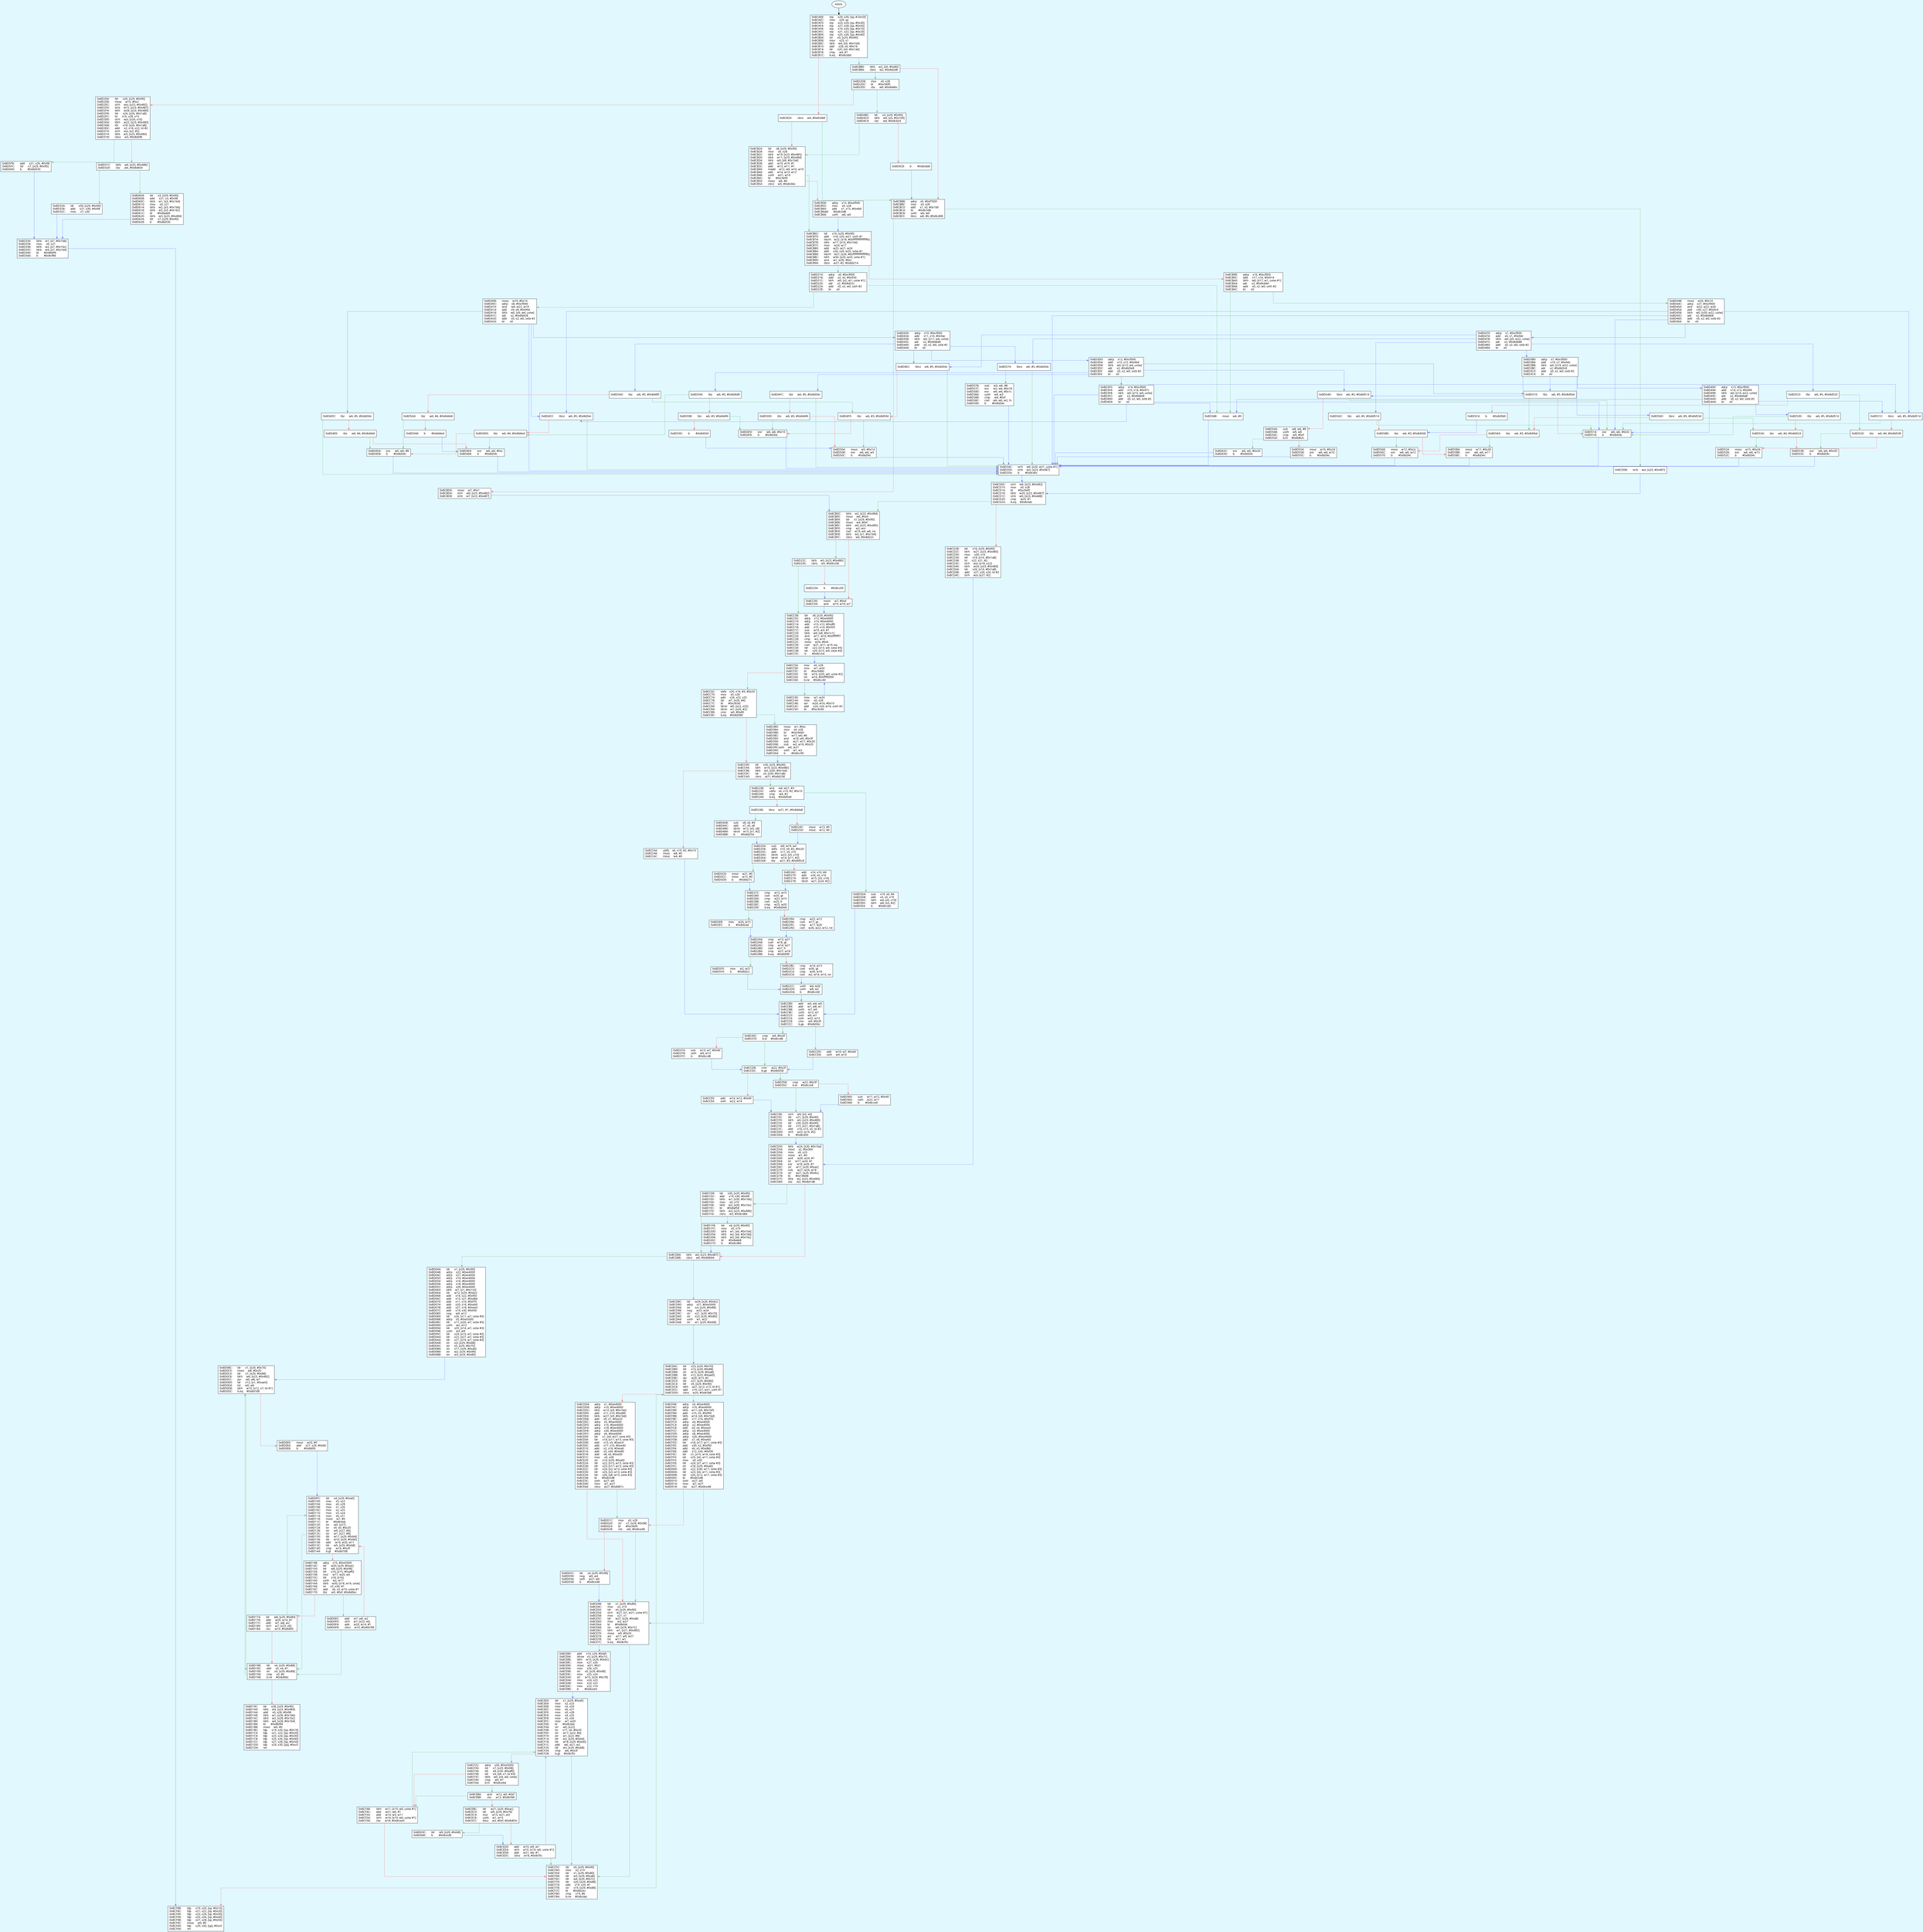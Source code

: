 digraph G {
graph [splines=ortho, nodesep=2 bgcolor="#E1F8FF"]
fontname="D2Coding";
entry[fillcolor=white, style=filled]
block_8d408 [
fontname="D2Coding";
shape=box;
fillcolor=white;
style=filled;label="0x8D408:	movz     w19, #0x14\l0x8D40C:	adrp     x8, #0xcf000\l0x8D410:	and      w4, w22, w19\l0x8D414:	add      x9, x8, #0x994\l0x8D418:	ldrb     w0, [x9, w4, uxtw]\l0x8D41C:	adr      x2, #0x8d428\l0x8D420:	add      x0, x2, w0, sxtb #2\l0x8D424:	br       x0\l"
];

block_8d408 -> block_8d430[color="#7D7FFF"]
block_8d408 -> block_8d4cc[color="#7D7FFF"]
block_8d408 -> block_8d34c[color="#7D7FFF"]
block_8d408 -> block_8d4dc[color="#7D7FFF"]
block_8d430 [
fontname="D2Coding";
shape=box;
fillcolor=white;
style=filled;label="0x8D430:	adrp     x10, #0xcf000\l0x8D434:	add      x11, x10, #0x9ac\l0x8D438:	ldrb     w0, [x11, w4, uxtw]\l0x8D43C:	adr      x2, #0x8d448\l0x8D440:	add      x0, x2, w0, sxtb #2\l0x8D444:	br       x0\l"
];

block_8d430 -> block_8d3d0[color="#7D7FFF"]
block_8d430 -> block_8d4ec[color="#7D7FFF"]
block_8d430 -> block_8d574[color="#7D7FFF"]
block_8d430 -> block_8d5a0[color="#7D7FFF"]
block_8d4cc [
fontname="D2Coding";
shape=box;
fillcolor=white;
style=filled;label="0x8D4CC:	tbnz     w6, #5, #0x8d34c\l"
];

block_8d4cc -> block_8d4d0[color="#FC7E7F"]
block_8d4cc -> block_8d34c[color="#7FBF7F"]
block_8d34c [
fontname="D2Coding";
shape=box;
fillcolor=white;
style=filled;label="0x8D34C:	strh     w6, [x20, w21, uxtw #1]\l0x8D350:	strb     wzr, [x23, #0x487]\l0x8D354:	b        #0x8cd0c\l"
];

block_8d34c -> block_8cd0c[color="#7D7FFF"]
block_8d4dc [
fontname="D2Coding";
shape=box;
fillcolor=white;
style=filled;label="0x8D4DC:	tbz      w6, #5, #0x8d34c\l"
];

block_8d4dc -> block_8d4e0[color="#FC7E7F"]
block_8d4dc -> block_8d34c[color="#7FBF7F"]
block_8d214 [
fontname="D2Coding";
shape=box;
fillcolor=white;
style=filled;label="0x8D214:	adrp     x0, #0xcf000\l0x8D218:	add      x2, x0, #0x930\l0x8D21C:	ldrh     w0, [x2, w1, uxtw #1]\l0x8D220:	adr      x2, #0x8d22c\l0x8D224:	add      x0, x2, w0, sxth #2\l0x8D228:	br       x0\l"
];

block_8d214 -> block_8d408[color="#7FBF7F"]
block_8d214 -> block_8d348[color="#7FBF7F"]
block_8d3d0 [
fontname="D2Coding";
shape=box;
fillcolor=white;
style=filled;label="0x8D3D0:	adrp     x12, #0xcf000\l0x8D3D4:	add      x13, x12, #0x964\l0x8D3D8:	ldrb     w0, [x13, w4, uxtw]\l0x8D3DC:	adr      x2, #0x8d3e8\l0x8D3E0:	add      x0, x2, w0, sxtb #2\l0x8D3E4:	br       x0\l"
];

block_8d3d0 -> block_8d540[color="#7D7FFF"]
block_8d3d0 -> block_8d3f0[color="#7D7FFF"]
block_8d3d0 -> block_8d510[color="#7D7FFF"]
block_8d3d0 -> block_8d594[color="#7D7FFF"]
block_8d3d0 -> block_8d4fc[color="#7D7FFF"]
block_8d4ec [
fontname="D2Coding";
shape=box;
fillcolor=white;
style=filled;label="0x8D4EC:	tbnz     w6, #5, #0x8d34c\l"
];

block_8d4ec -> block_8d4f0[color="#FC7E7F"]
block_8d4ec -> block_8d34c[color="#7FBF7F"]
block_8d574 [
fontname="D2Coding";
shape=box;
fillcolor=white;
style=filled;label="0x8D574:	tbnz     w6, #5, #0x8d34c\l"
];

block_8d574 -> block_8d578[color="#FC7E7F"]
block_8d574 -> block_8d34c[color="#7FBF7F"]
block_8d5a0 [
fontname="D2Coding";
shape=box;
fillcolor=white;
style=filled;label="0x8D5A0:	tbz      w6, #5, #0x8d4f0\l"
];

block_8d5a0 -> block_8d4f0[color="#7FBF7F"]
block_8d5a0 -> block_8d5a4[color="#FC7E7F"]
block_8d4d0 [
fontname="D2Coding";
shape=box;
fillcolor=white;
style=filled;label="0x8D4D0:	tbz      w6, #4, #0x8d4e4\l"
];

block_8d4d0 -> block_8d4d4[color="#FC7E7F"]
block_8d4d0 -> block_8d4e4[color="#7FBF7F"]
block_8d448 [
fontname="D2Coding";
shape=box;
fillcolor=white;
style=filled;label="0x8D448:	movz     w26, #0x14\l0x8D44C:	adrp     x27, #0xcf000\l0x8D450:	and      w22, w22, w26\l0x8D454:	add      x30, x27, #0x9c4\l0x8D458:	ldrb     w0, [x30, w22, uxtw]\l0x8D45C:	adr      x2, #0x8d468\l0x8D460:	add      x0, x2, w0, sxtb #2\l0x8D464:	br       x0\l"
];

block_8d448 -> block_8d4cc[color="#7D7FFF"]
block_8d448 -> block_8d34c[color="#7D7FFF"]
block_8d448 -> block_8d470[color="#7D7FFF"]
block_8d448 -> block_8d514[color="#7D7FFF"]
block_8d448 -> block_8d51c[color="#7D7FFF"]
block_8d3f0 [
fontname="D2Coding";
shape=box;
fillcolor=white;
style=filled;label="0x8D3F0:	adrp     x14, #0xcf000\l0x8D3F4:	add      x15, x14, #0x97c\l0x8D3F8:	ldrb     w0, [x15, w4, uxtw]\l0x8D3FC:	adr      x2, #0x8d408\l0x8D400:	add      x0, x2, w0, sxtb #2\l0x8D404:	br       x0\l"
];

block_8d3f0 -> block_8d348[color="#7D7FFF"]
block_8d3f0 -> block_8d4cc[color="#7D7FFF"]
block_8d3f0 -> block_8d34c[color="#7D7FFF"]
block_8d3f0 -> block_8d514[color="#7D7FFF"]
block_8d3f0 -> block_8d51c[color="#7D7FFF"]
block_8cd0c [
fontname="D2Coding";
shape=box;
fillcolor=white;
style=filled;label="0x8CD0C:	strh     w6, [x23, #0x482]\l0x8CD10:	mov      x0, x28\l0x8CD14:	bl       #0xc9ef0\l0x8CD18:	ldrb     w20, [x23, #0x487]\l0x8CD1C:	strb     w0, [x23, #0x488]\l0x8CD20:	cmp      w20, #1\l0x8CD24:	b.eq     #0x8cbdc\l"
];

block_8cd0c -> block_8cd28[color="#FC7E7F"]
block_8cd0c -> block_8cbdc[color="#7FBF7F"]
block_8d504 [
fontname="D2Coding";
shape=box;
fillcolor=white;
style=filled;label="0x8D504:	movz     w5, #0x14\l0x8D508:	eor      w6, w6, w5\l0x8D50C:	b        #0x8d34c\l"
];

block_8d504 -> block_8d34c[color="#7D7FFF"]
block_8d514 [
fontname="D2Coding";
shape=box;
fillcolor=white;
style=filled;label="0x8D514:	eor      w6, w6, #0x3c\l0x8D518:	b        #0x8d34c\l"
];

block_8d514 -> block_8d34c[color="#7D7FFF"]
block_8d524 [
fontname="D2Coding";
shape=box;
fillcolor=white;
style=filled;label="0x8D524:	movz     w15, #0x34\l0x8D528:	eor      w6, w6, w15\l0x8D52C:	b        #0x8d34c\l"
];

block_8d524 -> block_8d34c[color="#7D7FFF"]
block_8d62c [
fontname="D2Coding";
shape=box;
fillcolor=white;
style=filled;label="0x8D62C:	eor      w6, w6, #0x20\l0x8D630:	b        #0x8d34c\l"
];

block_8d62c -> block_8d34c[color="#7D7FFF"]
block_8d5b4 [
fontname="D2Coding";
shape=box;
fillcolor=white;
style=filled;label="0x8D5B4:	movz     w11, #0x28\l0x8D5B8:	eor      w6, w6, w11\l0x8D5BC:	b        #0x8d34c\l"
];

block_8d5b4 -> block_8d34c[color="#7D7FFF"]
block_8d538 [
fontname="D2Coding";
shape=box;
fillcolor=white;
style=filled;label="0x8D538:	eor      w6, w6, #0x30\l0x8D53C:	b        #0x8d34c\l"
];

block_8d538 -> block_8d34c[color="#7D7FFF"]
block_8d348 [
fontname="D2Coding";
shape=box;
fillcolor=white;
style=filled;label="0x8D348:	movz     w6, #0\l"
];

block_8d348 -> block_8d34c[color="#7D7FFF"]
block_8d4d4 [
fontname="D2Coding";
shape=box;
fillcolor=white;
style=filled;label="0x8D4D4:	eor      w6, w6, #8\l0x8D4D8:	b        #0x8d34c\l"
];

block_8d4d4 -> block_8d34c[color="#7D7FFF"]
block_8d554 [
fontname="D2Coding";
shape=box;
fillcolor=white;
style=filled;label="0x8D554:	movz     w10, #0x24\l0x8D558:	eor      w6, w6, w10\l0x8D55C:	b        #0x8d34c\l"
];

block_8d554 -> block_8d34c[color="#7D7FFF"]
block_8d4e4 [
fontname="D2Coding";
shape=box;
fillcolor=white;
style=filled;label="0x8D4E4:	eor      w6, w6, #0xc\l0x8D4E8:	b        #0x8d34c\l"
];

block_8d4e4 -> block_8d34c[color="#7D7FFF"]
block_8d568 [
fontname="D2Coding";
shape=box;
fillcolor=white;
style=filled;label="0x8D568:	movz     w12, #0x2c\l0x8D56C:	eor      w6, w6, w12\l0x8D570:	b        #0x8d34c\l"
];

block_8d568 -> block_8d34c[color="#7D7FFF"]
block_8d4f4 [
fontname="D2Coding";
shape=box;
fillcolor=white;
style=filled;label="0x8D4F4:	eor      w6, w6, #0x10\l0x8D4F8:	b        #0x8d34c\l"
];

block_8d4f4 -> block_8d34c[color="#7D7FFF"]
block_8d578 [
fontname="D2Coding";
shape=box;
fillcolor=white;
style=filled;label="0x8D578:	sub      w3, w6, #8\l0x8D57C:	eor      w2, w6, #0x18\l0x8D580:	eor      w6, w6, #0x1c\l0x8D584:	uxth     w4, w3\l0x8D588:	cmp      w4, #0xf\l0x8D58C:	csel     w6, w6, w2, hi\l0x8D590:	b        #0x8d34c\l"
];

block_8d578 -> block_8d34c[color="#7D7FFF"]
block_8d4fc [
fontname="D2Coding";
shape=box;
fillcolor=white;
style=filled;label="0x8D4FC:	tbz      w6, #5, #0x8d34c\l"
];

block_8d4fc -> block_8d500[color="#FC7E7F"]
block_8d4fc -> block_8d34c[color="#7FBF7F"]
block_8d4e0 [
fontname="D2Coding";
shape=box;
fillcolor=white;
style=filled;label="0x8D4E0:	tbz      w6, #4, #0x8d4d4\l"
];

block_8d4e0 -> block_8d4e4[color="#FC7E7F"]
block_8d4e0 -> block_8d4d4[color="#7FBF7F"]
block_8cb6c [
fontname="D2Coding";
shape=box;
fillcolor=white;
style=filled;label="0x8CB6C:	ldr      x16, [x29, #0x90]\l0x8CB70:	add      x18, x20, w21, uxth #1\l0x8CB74:	ldurh    w22, [x18, #0xfffffffffffffffe]\l0x8CB78:	ldrb     w17, [x16, #0x1b4]\l0x8CB7C:	mvn      w24, w17\l0x8CB80:	add      w25, w21, w24\l0x8CB84:	add      x26, x20, w25, sxtw #1\l0x8CB88:	ldurh    w27, [x26, #0xfffffffffffffffe]\l0x8CB8C:	ldrh     w30, [x20, w25, sxtw #1]\l0x8CB90:	and      w1, w30, #0xc\l0x8CB94:	tbnz     w27, #2, #0x8d214\l"
];

block_8cb6c -> block_8cb98[color="#FC7E7F"]
block_8cb6c -> block_8d214[color="#7FBF7F"]
block_8d540 [
fontname="D2Coding";
shape=box;
fillcolor=white;
style=filled;label="0x8D540:	tbnz     w6, #5, #0x8d514\l"
];

block_8d540 -> block_8d514[color="#7FBF7F"]
block_8d540 -> block_8d544[color="#FC7E7F"]
block_8d510 [
fontname="D2Coding";
shape=box;
fillcolor=white;
style=filled;label="0x8D510:	tbz      w6, #5, #0x8d564\l"
];

block_8d510 -> block_8d564[color="#7FBF7F"]
block_8d510 -> block_8d514[color="#FC7E7F"]
block_8d594 [
fontname="D2Coding";
shape=box;
fillcolor=white;
style=filled;label="0x8D594:	tbz      w6, #5, #0x8d4d0\l"
];

block_8d594 -> block_8d4d0[color="#7FBF7F"]
block_8d594 -> block_8d598[color="#FC7E7F"]
block_8d4f0 [
fontname="D2Coding";
shape=box;
fillcolor=white;
style=filled;label="0x8D4F0:	tbz      w6, #3, #0x8d504\l"
];

block_8d4f0 -> block_8d4f4[color="#FC7E7F"]
block_8d4f0 -> block_8d504[color="#7FBF7F"]
block_8d470 [
fontname="D2Coding";
shape=box;
fillcolor=white;
style=filled;label="0x8D470:	adrp     x1, #0xcf000\l0x8D474:	add      x0, x1, #0x9dc\l0x8D478:	ldrb     w0, [x0, w22, uxtw]\l0x8D47C:	adr      x2, #0x8d488\l0x8D480:	add      x0, x2, w0, sxtb #2\l0x8D484:	br       x0\l"
];

block_8d470 -> block_8d5c0[color="#7D7FFF"]
block_8d470 -> block_8d5ac[color="#7D7FFF"]
block_8d470 -> block_8d4ec[color="#7D7FFF"]
block_8d470 -> block_8d3b0[color="#7D7FFF"]
block_8d470 -> block_8d574[color="#7D7FFF"]
block_8d5a4 [
fontname="D2Coding";
shape=box;
fillcolor=white;
style=filled;label="0x8D5A4:	tbz      w6, #4, #0x8d4d4\l"
];

block_8d5a4 -> block_8d5a8[color="#FC7E7F"]
block_8d5a4 -> block_8d4d4[color="#7FBF7F"]
block_8d51c [
fontname="D2Coding";
shape=box;
fillcolor=white;
style=filled;label="0x8D51C:	tbnz     w6, #5, #0x8d514\l"
];

block_8d51c -> block_8d520[color="#FC7E7F"]
block_8d51c -> block_8d514[color="#7FBF7F"]
block_8cb98 [
fontname="D2Coding";
shape=box;
fillcolor=white;
style=filled;label="0x8CB98:	adrp     x16, #0xcf000\l0x8CB9C:	add      x17, x16, #0x914\l0x8CBA0:	ldrh     w0, [x17, w1, uxtw #1]\l0x8CBA4:	adr      x2, #0x8cbb0\l0x8CBA8:	add      x0, x2, w0, sxth #2\l0x8CBAC:	br       x0\l"
];

block_8cb98 -> block_8d448[color="#7FBF7F"]
block_8cb98 -> block_8d348[color="#7FBF7F"]
block_8cd28 [
fontname="D2Coding";
shape=box;
fillcolor=white;
style=filled;label="0x8CD28:	ldr      x16, [x29, #0x90]\l0x8CD2C:	ldrh     w21, [x23, #0x480]\l0x8CD30:	mov      x30, x16\l0x8CD34:	ldr      x18, [x16, #0x1a8]\l0x8CD38:	lsl      x22, x21, #2\l0x8CD3C:	strh     wzr, [x18, x22]\l0x8CD40:	ldrh     w24, [x23, #0x480]\l0x8CD44:	ldr      x26, [x16, #0x1a8]\l0x8CD48:	add      x27, x26, x24, lsl #2\l0x8CD4C:	strh     wzr, [x27, #2]\l"
];

block_8cd28 -> block_8cd50[color="#7D7FFF"]
block_8cbdc [
fontname="D2Coding";
shape=box;
fillcolor=white;
style=filled;label="0x8CBDC:	ldrb     w2, [x23, #0x484]\l0x8CBE0:	movz     w6, #0x9\l0x8CBE4:	ldr      x1, [x29, #0x90]\l0x8CBE8:	movz     w4, #0xf\l0x8CBEC:	ldrb     w0, [x23, #0x485]\l0x8CBF0:	cmp      w2, wzr\l0x8CBF4:	csel     w19, w4, w6, ne\l0x8CBF8:	ldrb     w3, [x1, #0x1b4]\l0x8CBFC:	cbnz     w0, #0x8d22c\l"
];

block_8cbdc -> block_8cc00[color="#FC7E7F"]
block_8cbdc -> block_8d22c[color="#7FBF7F"]
block_8cd08 [
fontname="D2Coding";
shape=box;
fillcolor=white;
style=filled;label="0x8CD08:	strb     wzr, [x23, #0x487]\l"
];

block_8cd08 -> block_8cd0c[color="#7D7FFF"]
block_8d500 [
fontname="D2Coding";
shape=box;
fillcolor=white;
style=filled;label="0x8D500:	tbz      w6, #3, #0x8d4f4\l"
];

block_8d500 -> block_8d4f4[color="#7FBF7F"]
block_8d500 -> block_8d504[color="#FC7E7F"]
block_8d59c [
fontname="D2Coding";
shape=box;
fillcolor=white;
style=filled;label="0x8D59C:	b        #0x8d504\l"
];

block_8d59c -> block_8d504[color="#7D7FFF"]
block_8d5ac [
fontname="D2Coding";
shape=box;
fillcolor=white;
style=filled;label="0x8D5AC:	tbz      w6, #5, #0x8d514\l"
];

block_8d5ac -> block_8d5b0[color="#FC7E7F"]
block_8d5ac -> block_8d514[color="#7FBF7F"]
block_8d490 [
fontname="D2Coding";
shape=box;
fillcolor=white;
style=filled;label="0x8D490:	adrp     x13, #0xcf000\l0x8D494:	add      x14, x13, #0x9f4\l0x8D498:	ldrb     w0, [x14, w22, uxtw]\l0x8D49C:	adr      x2, #0x8d4a8\l0x8D4A0:	add      x0, x2, w0, sxtb #2\l0x8D4A4:	br       x0\l"
];

block_8d490 -> block_8d348[color="#7D7FFF"]
block_8d490 -> block_8d530[color="#7D7FFF"]
block_8d490 -> block_8d514[color="#7D7FFF"]
block_8d490 -> block_8d51c[color="#7D7FFF"]
block_8d530 [
fontname="D2Coding";
shape=box;
fillcolor=white;
style=filled;label="0x8D530:	tbz      w6, #5, #0x8d514\l"
];

block_8d530 -> block_8d514[color="#7FBF7F"]
block_8d530 -> block_8d534[color="#FC7E7F"]
block_8d520 [
fontname="D2Coding";
shape=box;
fillcolor=white;
style=filled;label="0x8D520:	tbz      w6, #4, #0x8d538\l"
];

block_8d520 -> block_8d538[color="#7FBF7F"]
block_8d520 -> block_8d524[color="#FC7E7F"]
block_8d534 [
fontname="D2Coding";
shape=box;
fillcolor=white;
style=filled;label="0x8D534:	tbz      w6, #4, #0x8d524\l"
];

block_8d534 -> block_8d538[color="#FC7E7F"]
block_8d534 -> block_8d524[color="#7FBF7F"]
block_8d544 [
fontname="D2Coding";
shape=box;
fillcolor=white;
style=filled;label="0x8D544:	sub      w8, w6, #8\l0x8D548:	uxth     w9, w8\l0x8D54C:	cmp      w9, #0xf\l0x8D550:	b.hi     #0x8d62c\l"
];

block_8d544 -> block_8d62c[color="#7FBF7F"]
block_8d544 -> block_8d554[color="#FC7E7F"]
block_8d5b0 [
fontname="D2Coding";
shape=box;
fillcolor=white;
style=filled;label="0x8D5B0:	tbz      w6, #3, #0x8d568\l"
];

block_8d5b0 -> block_8d568[color="#7FBF7F"]
block_8d5b0 -> block_8d5b4[color="#FC7E7F"]
block_8d564 [
fontname="D2Coding";
shape=box;
fillcolor=white;
style=filled;label="0x8D564:	tbz      w6, #3, #0x8d5b4\l"
];

block_8d564 -> block_8d568[color="#FC7E7F"]
block_8d564 -> block_8d5b4[color="#7FBF7F"]
block_8d5a8 [
fontname="D2Coding";
shape=box;
fillcolor=white;
style=filled;label="0x8D5A8:	b        #0x8d4e4\l"
];

block_8d5a8 -> block_8d4e4[color="#7D7FFF"]
block_8d598 [
fontname="D2Coding";
shape=box;
fillcolor=white;
style=filled;label="0x8D598:	tbz      w6, #3, #0x8d4f4\l"
];

block_8d598 -> block_8d59c[color="#FC7E7F"]
block_8d598 -> block_8d4f4[color="#7FBF7F"]
block_8cb58 [
fontname="D2Coding";
shape=box;
fillcolor=white;
style=filled;label="0x8CB58:	adrp     x15, #0xef000\l0x8CB5C:	mov      x0, x28\l0x8CB60:	add      x1, x15, #0x4b0\l0x8CB64bl       #0x8c5d8\l0x8CB68:	uxth     w6, w0\l"
];

block_8cb58 -> block_8cb6c[color="#7D7FFF"]
block_8cb24 [
fontname="D2Coding";
shape=box;
fillcolor=white;
style=filled;label="0x8CB24:	ldr      x8, [x29, #0x90]\l0x8CB28:	mov      x0, x28\l0x8CB2C:	ldrb     w19, [x23, #0x485]\l0x8CB30:	ldrb     w11, [x23, #0x484]\l0x8CB34:	ldrb     w9, [x8, #0x1b4]\l0x8CB38:	add      w10, w19, #1\l0x8CB3C:	add      w13, w11, #1\l0x8CB40:	madd     w12, w9, w10, w10\l0x8CB44:	add      w14, w13, w12\l0x8CB48:	uxth     w21, w14\l0x8CB4C:	bl       #0xc9ef0\l0x8CB50:	movz     w6, #0\l0x8CB54:	cbnz     w0, #0x8cb6c\l"
];

block_8cb24 -> block_8cb58[color="#FC7E7F"]
block_8cb24 -> block_8cb6c[color="#7FBF7F"]
block_8d3b0 [
fontname="D2Coding";
shape=box;
fillcolor=white;
style=filled;label="0x8D3B0:	adrp     x7, #0xcf000\l0x8D3B4:	add      x19, x7, #0x94c\l0x8D3B8:	ldrb     w0, [x19, w22, uxtw]\l0x8D3BC:	adr      x2, #0x8d3c8\l0x8D3C0:	add      x0, x2, w0, sxtb #2\l0x8D3C4:	br       x0\l"
];

block_8d3b0 -> block_8d510[color="#7D7FFF"]
block_8d3b0 -> block_8d540[color="#7D7FFF"]
block_8d3b0 -> block_8d560[color="#7D7FFF"]
block_8d3b0 -> block_8d490[color="#7D7FFF"]
block_8d5c0 [
fontname="D2Coding";
shape=box;
fillcolor=white;
style=filled;label="0x8D5C0:	tbz      w6, #5, #0x8d520\l"
];

block_8d5c0 -> block_8d520[color="#7FBF7F"]
block_8d5c0 -> block_8d5c4[color="#FC7E7F"]
block_8cd50 [
fontname="D2Coding";
shape=box;
fillcolor=white;
style=filled;label="0x8CD50:	ldrb     w24, [x30, #0x1ba]\l0x8CD54:	movz     x2, #0x300\l0x8CD58:	mov      x0, x23\l0x8CD5C:	movz     w1, #0\l0x8CD60:	and      w26, w24, #1\l0x8CD64:	lsl      w17, w24, #1\l0x8CD68:	eor      w18, w26, #1\l0x8CD6C:	str      w17, [x29, #0xac]\l0x8CD70:	sub      w27, w24, w18\l0x8CD74:	str      w27, [x29, #0x6c]\l0x8CD78:	bl       #0x18688\l0x8CD7C:	ldrb     w2, [x23, #0x484]\l0x8CD80:	cbz      w2, #0x8d1d8\l"
];

block_8cd50 -> block_8d1d8[color="#7FBF7F"]
block_8cd50 -> block_8cd84[color="#FC7E7F"]
block_8cc00 [
fontname="D2Coding";
shape=box;
fillcolor=white;
style=filled;label="0x8CC00:	movn     w7, #0xd\l0x8CC04:	and      w19, w19, w7\l"
];

block_8cc00 -> block_8cc08[color="#7D7FFF"]
block_8d22c [
fontname="D2Coding";
shape=box;
fillcolor=white;
style=filled;label="0x8D22C:	ldrb     w5, [x23, #0x486]\l0x8D230:	cbnz     w5, #0x8cc08\l"
];

block_8d22c -> block_8cc08[color="#7FBF7F"]
block_8d22c -> block_8d234[color="#FC7E7F"]
block_8cbd0 [
fontname="D2Coding";
shape=box;
fillcolor=white;
style=filled;label="0x8CBD0:	movz     w7, #0x1\l0x8CBD4:	strh     w0, [x23, #0x482]\l0x8CBD8:	strb     w7, [x23, #0x487]\l"
];

block_8cbd0 -> block_8cbdc[color="#7D7FFF"]
block_8cbb8 [
fontname="D2Coding";
shape=box;
fillcolor=white;
style=filled;label="0x8CBB8:	adrp     x5, #0xf7000\l0x8CBBC:	mov      x0, x28\l0x8CBC0:	add      x1, x5, #0x1b0\l0x8CBC4:	bl       #0x8c5d8\l0x8CBC8:	uxth     w6, w0\l0x8CBCC:	tbnz     w6, #6, #0x8cd08\l"
];

block_8cbb8 -> block_8cd08[color="#7FBF7F"]
block_8cbb8 -> block_8cbd0[color="#FC7E7F"]
block_8d560 [
fontname="D2Coding";
shape=box;
fillcolor=white;
style=filled;label="0x8D560:	tbnz     w6, #5, #0x8d534\l"
];

block_8d560 -> block_8d564[color="#FC7E7F"]
block_8d560 -> block_8d534[color="#7FBF7F"]
block_8d5c4 [
fontname="D2Coding";
shape=box;
fillcolor=white;
style=filled;label="0x8D5C4:	b        #0x8d5b0\l"
];

block_8d5c4 -> block_8d5b0[color="#7D7FFF"]
block_8cb20 [
fontname="D2Coding";
shape=box;
fillcolor=white;
style=filled;label="0x8CB20:	cbnz     w4, #0x8cbb8\l"
];

block_8cb20 -> block_8cbb8[color="#7FBF7F"]
block_8cb20 -> block_8cb24[color="#FC7E7F"]
block_8d4bc [
fontname="D2Coding";
shape=box;
fillcolor=white;
style=filled;label="0x8D4BC:	ldr      x3, [x29, #0x90]\l0x8D4C0:	ldrb     w4, [x3, #0x1b9]\l0x8D4C4:	cbz      w4, #0x8cb24\l"
];

block_8d4bc -> block_8d4c8[color="#FC7E7F"]
block_8d4bc -> block_8cb24[color="#7FBF7F"]
block_8d1d8 [
fontname="D2Coding";
shape=box;
fillcolor=white;
style=filled;label="0x8D1D8:	ldr      x30, [x29, #0x90]\l0x8D1DC:	add      x19, x30, #0x98\l0x8D1E0:	ldrb     w1, [x30, #0x1bb]\l0x8D1E4:	mov      x0, x19\l0x8D1E8:	ldrb     w2, [x30, #0x1bc]\l0x8D1EC:	bl       #0x8af58\l0x8D1F0:	ldrb     w3, [x23, #0x486]\l0x8D1F4:	cbnz     w3, #0x8cd84\l"
];

block_8d1d8 -> block_8d1f8[color="#FC7E7F"]
block_8d1d8 -> block_8cd84[color="#7FBF7F"]
block_8cd84 [
fontname="D2Coding";
shape=box;
fillcolor=white;
style=filled;label="0x8CD84:	ldrb     w0, [x23, #0x487]\l0x8CD88:	cbnz     w0, #0x8d044\l"
];

block_8cd84 -> block_8cd8c[color="#FC7E7F"]
block_8cd84 -> block_8d044[color="#7FBF7F"]
block_8cce8 [
fontname="D2Coding";
shape=box;
fillcolor=white;
style=filled;label="0x8CCE8:	strh     w9, [x5, x6]\l0x8CCEC:	ldr      x21, [x29, #0x90]\l0x8CCF0:	ldrh     w5, [x23, #0x480]\l0x8CCF4:	ldr      x30, [x29, #0x90]\l0x8CCF8:	ldr      x15, [x21, #0x1a8]\l0x8CCFC:	add      x16, x15, x5, lsl #2\l0x8CD00:	strh     w22, [x16, #2]\l0x8CD04:	b        #0x8cd50\l"
];

block_8cce8 -> block_8cd50[color="#7D7FFF"]
block_8cc08 [
fontname="D2Coding";
shape=box;
fillcolor=white;
style=filled;label="0x8CC08:	ldr      x8, [x29, #0x90]\l0x8CC0C:	adrp     x12, #0xe4000\l0x8CC10:	adrp     x14, #0xe4000\l0x8CC14:	add      x13, x12, #0xdf0\l0x8CC18:	add      x15, x14, #0xf20\l0x8CC1C:	sub      w10, w3, #1\l0x8CC20:	ldrb     w9, [x8, #0x1c1]\l0x8CC24:	and      w11, w19, #0xfffffff7\l0x8CC28:	cmp      w2, w10\l0x8CC2C:	movz     w24, #0x6\l0x8CC30:	csel     w21, w11, w19, eq\l0x8CC34:	ldr      x22, [x13, w9, sxtw #3]\l0x8CC38:	ldr      x20, [x15, w9, sxtw #3]\l0x8CC3C:	b        #0x8cc54\l"
];

block_8cc08 -> block_8cc54[color="#7D7FFF"]
block_8d234 [
fontname="D2Coding";
shape=box;
fillcolor=white;
style=filled;label="0x8D234:	b        #0x8cc00\l"
];

block_8d234 -> block_8cc00[color="#7D7FFF"]
block_8cbb0 [
fontname="D2Coding";
shape=box;
fillcolor=white;
style=filled;label="0x8CBB0:	ldrb     w2, [x0, #0x80]\l0x8CBB4:	cbnz     w2, #0x8d2d8\l"
];

block_8cbb0 -> block_8d2d8[color="#7FBF7F"]
block_8cbb0 -> block_8cbb8[color="#FC7E7F"]
block_8d4c8 [
fontname="D2Coding";
shape=box;
fillcolor=white;
style=filled;label="0x8D4C8:	b        #0x8cbb8\l"
];

block_8d4c8 -> block_8cbb8[color="#7D7FFF"]
block_8cae8 [
fontname="D2Coding";
shape=box;
fillcolor=white;
style=filled;label="0x8CAE8:	stp      x29, x30, [sp, #-0xc0]!\l0x8CAEC:	mov      x29, sp\l0x8CAF0:	stp      x23, x24, [sp, #0x30]\l0x8CAF4:	stp      x27, x28, [sp, #0x50]\l0x8CAF8:	stp      x19, x20, [sp, #0x10]\l0x8CAFC:	stp      x21, x22, [sp, #0x20]\l0x8CB00:	stp      x25, x26, [sp, #0x40]\l0x8CB04:	str      x0, [x29, #0x90]\l0x8CB08:	mov      x23, x1\l0x8CB0C:	ldrb     w4, [x0, #0x1b9]\l0x8CB10:	add      x28, x0, #0x18\l0x8CB14:	ldr      x20, [x0, #0x1a0]\l0x8CB18:	cmp      w4, #1\l0x8CB1C:	b.eq     #0x8cbb0\l"
];

block_8cae8 -> block_8cbb0[color="#7FBF7F"]
block_8cae8 -> block_8cb20[color="#FC7E7F"]
block_8d2d8 [
fontname="D2Coding";
shape=box;
fillcolor=white;
style=filled;label="0x8D2D8:	mov      x0, x28\l0x8D2DC:	bl       #0xc9ef0\l0x8D2E0:	cbz      w0, #0x8d4bc\l"
];

block_8d2d8 -> block_8d2e4[color="#FC7E7F"]
block_8d2d8 -> block_8d4bc[color="#7FBF7F"]
block_8d1f8 [
fontname="D2Coding";
shape=box;
fillcolor=white;
style=filled;label="0x8D1F8:	ldr      x6, [x29, #0x90]\l0x8D1FC:	mov      x0, x19\l0x8D200:	ldrb     w1, [x6, #0x1b4]\l0x8D204:	ldrb     w2, [x6, #0x1bb]\l0x8D208:	ldrb     w3, [x6, #0x1bc]\l0x8D20C:	bl       #0x8ade8\l0x8D210:	b        #0x8cd84\l"
];

block_8d1f8 -> block_8cd84[color="#7D7FFF"]
block_8cd8c [
fontname="D2Coding";
shape=box;
fillcolor=white;
style=filled;label="0x8CD8C:	ldr      w24, [x29, #0x6c]\l0x8CD90:	adrp     x21, #0xe5000\l0x8CD94:	str      xzr, [x29, #0x88]\l0x8CD98:	neg      w22, w24\l0x8CD9C:	str      x21, [x29, #0x70]\l0x8CDA0:	str      x23, [x29, #0x80]\l0x8CDA4:	uxth     w1, w22\l0x8CDA8:	str      w1, [x29, #0x68]\l"
];

block_8cd8c -> block_8cdac[color="#7D7FFF"]
block_8d044 [
fontname="D2Coding";
shape=box;
fillcolor=white;
style=filled;label="0x8D044:	ldr      x1, [x29, #0x90]\l0x8D048:	adrp     x22, #0xe4000\l0x8D04C:	adrp     x21, #0xe4000\l0x8D050:	adrp     x10, #0xe4000\l0x8D054:	adrp     x16, #0xe4000\l0x8D058:	adrp     x18, #0xe4000\l0x8D05C:	adrp     x30, #0xe4000\l0x8D060:	ldrb     w7, [x1, #0x1c0]\l0x8D064:	ldr      w12, [x29, #0x6c]\l0x8D068:	add      x14, x22, #0xf50\l0x8D06C:	add      x15, x21, #0xdb0\l0x8D070:	add      x11, x10, #0xf70\l0x8D074:	add      x20, x16, #0xe60\l0x8D078:	add      x27, x18, #0xee0\l0x8D07C:	add      x19, x30, #0xf30\l0x8D080:	neg      w9, w12\l0x8D084:	ldr      x26, [x11, w7, sxtw #3]\l0x8D088:	adrp     x5, #0xe5000\l0x8D08C:	ldr      x17, [x20, w7, sxtw #3]\l0x8D090:	uxth     w2, w12\l0x8D094:	ldr      x25, [x14, w7, sxtw #3]\l0x8D098:	uxth     w3, w9\l0x8D09C:	ldr      x24, [x15, w7, sxtw #3]\l0x8D0A0:	ldr      x22, [x27, w7, sxtw #3]\l0x8D0A4:	ldr      x21, [x19, w7, sxtw #3]\l0x8D0A8:	str      xzr, [x29, #0x88]\l0x8D0AC:	str      x5, [x29, #0x70]\l0x8D0B0:	str      x17, [x29, #0xa0]\l0x8D0B4:	str      w2, [x29, #0x98]\l0x8D0B8:	str      w3, [x29, #0x80]\l"
];

block_8d044 -> block_8d0bc[color="#7D7FFF"]
block_8d358 [
fontname="D2Coding";
shape=box;
fillcolor=white;
style=filled;label="0x8D358:	cmp      w22, #0x3f\l0x8D35C:	b.le     #0x8cce8\l"
];

block_8d358 -> block_8cce8[color="#7FBF7F"]
block_8d358 -> block_8d360[color="#FC7E7F"]
block_8d360 [
fontname="D2Coding";
shape=box;
fillcolor=white;
style=filled;label="0x8D360:	sub      w11, w12, #0x40\l0x8D364:	sxth     w22, w11\l0x8D368:	b        #0x8cce8\l"
];

block_8d360 -> block_8cce8[color="#7D7FFF"]
block_8cce0 [
fontname="D2Coding";
shape=box;
fillcolor=white;
style=filled;label="0x8CCE0:	add      w14, w12, #0x40\l0x8CCE4:	sxth     w22, w14\l"
];

block_8cce0 -> block_8cce8[color="#7D7FFF"]
block_8cc54 [
fontname="D2Coding";
shape=box;
fillcolor=white;
style=filled;label="0x8CC54:	mov      x0, x28\l0x8CC58:	mov      w1, w24\l0x8CC5C:	bl       #0xc9db0\l0x8CC60:	ldr      w16, [x20, w0, uxtw #2]\l0x8CC64:	tst      w16, #0xffff0000\l0x8CC68:	b.ne     #0x8cc40\l"
];

block_8cc54 -> block_8cc40[color="#7FBF7F"]
block_8cc54 -> block_8cc6c[color="#FC7E7F"]
block_8d2e4 [
fontname="D2Coding";
shape=box;
fillcolor=white;
style=filled;label="0x8D2E4:	ldr      x26, [x29, #0x90]\l0x8D2E8:	movz     w15, #0x2\l0x8D2EC:	strh     wzr, [x23, #0x482]\l0x8D2F0:	strb     w15, [x23, #0x487]\l0x8D2F4:	ldrh     w28, [x23, #0x480]\l0x8D2F8:	ldr      x24, [x26, #0x1a8]\l0x8D2FC:	lsl      x16, x28, x15\l0x8D300:	strh     wzr, [x24, x16]\l0x8D304:	ldrh     w22, [x23, #0x480]\l0x8D308:	ldr      x18, [x26, #0x1a8]\l0x8D30C:	add      x2, x18, x22, lsl #2\l0x8D310:	strh     wzr, [x2, #2]\l0x8D314:	ldrb     w3, [x23, #0x484]\l0x8D318:	cbnz     w3, #0x8d5f8\l"
];

block_8d2e4 -> block_8d5f8[color="#7FBF7F"]
block_8d2e4 -> block_8d31c[color="#FC7E7F"]
block_8cdac [
fontname="D2Coding";
shape=box;
fillcolor=white;
style=filled;label="0x8CDAC:	ldr      x23, [x29, #0x70]\l0x8CDB0:	ldr      x13, [x29, #0x88]\l0x8CDB4:	str      w13, [x29, #0xa8]\l0x8CDB8:	ldr      x12, [x23, #0xae0]\l0x8CDBC:	asr      w20, w13, #2\l0x8CDC0:	ldr      x27, [x29, #0x80]\l0x8CDC4:	ldr      x9, [x29, #0x90]\l0x8CDC8:	ldrh     w21, [x12, x13, lsl #1]\l0x8CDCC:	add      x19, x27, w21, uxth #1\l0x8CDD0:	cbnz     w20, #0x8cfa8\l"
];

block_8cdac -> block_8cfa8[color="#7FBF7F"]
block_8cdac -> block_8cdd4[color="#FC7E7F"]
block_8d0bc [
fontname="D2Coding";
shape=box;
fillcolor=white;
style=filled;label="0x8D0BC:	ldr      x1, [x29, #0x70]\l0x8D0C0:	movz     w8, #0x20\l0x8D0C4:	ldr      x7, [x29, #0x88]\l0x8D0C8:	ldrh     w6, [x23, #0x482]\l0x8D0CC:	asr      w0, w8, w7\l0x8D0D0:	ldr      x12, [x1, #0xae0]\l0x8D0D4:	tst      w0, w6\l0x8D0D8:	ldrh     w19, [x12, x7, lsl #1]\l0x8D0DC:	b.eq     #0x8d188\l"
];

block_8d0bc -> block_8d188[color="#7FBF7F"]
block_8d0bc -> block_8d0e0[color="#FC7E7F"]
block_8ccd8 [
fontname="D2Coding";
shape=box;
fillcolor=white;
style=filled;label="0x8CCD8:	cmn      w22, #0x3f\l0x8CCDC:	b.ge     #0x8d358\l"
];

block_8ccd8 -> block_8d358[color="#7FBF7F"]
block_8ccd8 -> block_8cce0[color="#FC7E7F"]
block_8cc40 [
fontname="D2Coding";
shape=box;
fillcolor=white;
style=filled;label="0x8CC40:	mov      w1, w24\l0x8CC44:	mov      x0, x28\l0x8CC48:	asr      w24, w16, #0x10\l0x8CC4C:	add      x20, x20, w16, uxth #2\l0x8CC50:	bl       #0xc9c60\l"
];

block_8cc40 -> block_8cc54[color="#7D7FFF"]
block_8cc6c [
fontname="D2Coding";
shape=box;
fillcolor=white;
style=filled;label="0x8CC6C:	sbfiz    x25, x16, #3, #0x20\l0x8CC70:	mov      x0, x28\l0x8CC74:	add      x26, x22, x25\l0x8CC78:	ldr      w1, [x26, #4]\l0x8CC7C:	bl       #0xc9c60\l0x8CC80:	ldrsh    w0, [x22, x25]\l0x8CC84:	ldrsh    w1, [x26, #2]\l0x8CC88:	cmn      w0, #0x80\l0x8CC8C:	b.eq     #0x8d380\l"
];

block_8cc6c -> block_8d380[color="#7FBF7F"]
block_8cc6c -> block_8cc90[color="#FC7E7F"]
block_8d5f8 [
fontname="D2Coding";
shape=box;
fillcolor=white;
style=filled;label="0x8D5F8:	add      x21, x26, #0x98\l0x8D5FC:	ldr      x7, [x29, #0x90]\l0x8D600:	b        #0x8d330\l"
];

block_8d5f8 -> block_8d330[color="#7D7FFF"]
block_8d31c [
fontname="D2Coding";
shape=box;
fillcolor=white;
style=filled;label="0x8D31C:	ldrb     w6, [x23, #0x486]\l0x8D320:	cbz      w6, #0x8d604\l"
];

block_8d31c -> block_8d604[color="#7FBF7F"]
block_8d31c -> block_8d324[color="#FC7E7F"]
block_8cfa8 [
fontname="D2Coding";
shape=box;
fillcolor=white;
style=filled;label="0x8CFA8:	adrp     x5, #0xe4000\l0x8CFAC:	adrp     x16, #0xe4000\l0x8CFB0:	ldrb     w11, [x9, #0x1bf]\l0x8CFB4:	add      x15, x5, #0xf00\l0x8CFB8:	ldrb     w14, [x9, #0x1bd]\l0x8CFBC:	add      x17, x16, #0xf70\l0x8CFC0:	adrp     x4, #0xe4000\l0x8CFC4:	adrp     x2, #0xe4000\l0x8CFC8:	add      x0, x4, #0xee0\l0x8CFCC:	adrp     x3, #0xe4000\l0x8CFD0:	adrp     x8, #0xe4000\l0x8CFD4:	adrp     x26, #0xe4000\l0x8CFD8:	add      x7, x8, #0xe60\l0x8CFDC:	ldr      x18, [x17, w11, sxtw #3]\l0x8CFE0:	add      x30, x2, #0xf50\l0x8CFE4:	add      x6, x3, #0xdb0\l0x8CFE8:	add      x12, x26, #0xf30\l0x8CFEC:	ldr      x1, [x15, w14, sxtw #3]\l0x8CFF0:	ldr      x25, [x0, w11, sxtw #3]\l0x8CFF4:	mov      x0, x28\l0x8CFF8:	ldr      x24, [x7, w11, sxtw #3]\l0x8CFFC:	str      x18, [x29, #0xa0]\l0x8D000:	ldr      x22, [x30, w11, sxtw #3]\l0x8D004:	ldr      x23, [x6, w11, sxtw #3]\l0x8D008:	ldr      x26, [x12, w11, sxtw #3]\l0x8D00C:	bl       #0x8c5d8\l0x8D010:	sxth     w27, w0\l0x8D014:	mov      w7, w27\l0x8D018:	cbz      w27, #0x8ce48\l"
];

block_8cfa8 -> block_8ce48[color="#7FBF7F"]
block_8cfa8 -> block_8d01c[color="#FC7E7F"]
block_8cdd4 [
fontname="D2Coding";
shape=box;
fillcolor=white;
style=filled;label="0x8CDD4:	adrp     x1, #0xe4000\l0x8CDD8:	adrp     x10, #0xe4000\l0x8CDDC:	ldrb     w13, [x9, #0x1be]\l0x8CDE0:	add      x11, x10, #0xdd0\l0x8CDE4:	ldrb     w27, [x9, #0x1bd]\l0x8CDE8:	add      x9, x1, #0xe20\l0x8CDEC:	adrp     x5, #0xe4000\l0x8CDF0:	adrp     x16, #0xe4000\l0x8CDF4:	adrp     x18, #0xe4000\l0x8CDF8:	adrp     x30, #0xe4000\l0x8CDFC:	adrp     x6, #0xe4000\l0x8CE00:	ldr      x1, [x9, w27, sxtw #3]\l0x8CE04:	ldr      x14, [x11, w13, sxtw #3]\l0x8CE08:	add      x15, x5, #0xec0\l0x8CE0C:	add      x17, x16, #0xe40\l0x8CE10:	add      x2, x18, #0xea0\l0x8CE14:	add      x3, x30, #0xe80\l0x8CE18:	add      x8, x6, #0xe00\l0x8CE1C:	mov      x0, x28\l0x8CE20:	str      x14, [x29, #0xa0]\l0x8CE24:	ldr      x22, [x15, w13, sxtw #3]\l0x8CE28:	ldr      x23, [x17, w13, sxtw #3]\l0x8CE2C:	ldr      x24, [x2, w13, sxtw #3]\l0x8CE30:	ldr      x25, [x3, w13, sxtw #3]\l0x8CE34:	ldr      x26, [x8, w13, sxtw #3]\l0x8CE38:	bl       #0x8c5d8\l0x8CE3C:	sxth     w27, w0\l0x8CE40:	mov      w7, w27\l0x8CE44:	cbnz     w27, #0x8d01c\l"
];

block_8cdd4 -> block_8ce48[color="#FC7E7F"]
block_8cdd4 -> block_8d01c[color="#7FBF7F"]
block_8cf5c [
fontname="D2Coding";
shape=box;
fillcolor=white;
style=filled;label="0x8CF5C:	ldr      x0, [x29, #0x90]\l0x8CF60:	mov      x2, x19\l0x8CF64:	ldr      x1, [x29, #0x80]\l0x8CF68:	ldr      w3, [x29, #0xa8]\l0x8CF6C:	ldr      w4, [x29, #0x7c]\l0x8CF70:	ldr      x20, [x29, #0x88]\l0x8CF74:	add      x19, x20, #1\l0x8CF78:	str      x19, [x29, #0x88]\l0x8CF7C:	bl       #0x8b2ec\l0x8CF80:	cmp      x19, #6\l0x8CF84:	b.ne     #0x8cdac\l"
];

block_8cf5c -> block_8cf88[color="#FC7E7F"]
block_8cf5c -> block_8cdac[color="#7FBF7F"]
block_8d188 [
fontname="D2Coding";
shape=box;
fillcolor=white;
style=filled;label="0x8D188:	ldr      x4, [x29, #0x88]\l0x8D18C:	add      x0, x4, #1\l0x8D190:	str      x0, [x29, #0x88]\l0x8D194:	cmp      x0, #6\l0x8D198:	b.ne     #0x8d0bc\l"
];

block_8d188 -> block_8d19c[color="#FC7E7F"]
block_8d188 -> block_8d0bc[color="#7FBF7F"]
block_8d0e0 [
fontname="D2Coding";
shape=box;
fillcolor=white;
style=filled;label="0x8D0E0:	movz     w20, #0\l0x8D0E4:	add      x27, x29, #0xb0\l0x8D0E8:	b        #0x8d0fc\l"
];

block_8d0e0 -> block_8d0fc[color="#7D7FFF"]
block_8ccd0 [
fontname="D2Coding";
shape=box;
fillcolor=white;
style=filled;label="0x8CCD0:	add      w10, w7, #0x40\l0x8CCD4:	sxth     w9, w10\l"
];

block_8ccd0 -> block_8ccd8[color="#7D7FFF"]
block_8d36c [
fontname="D2Coding";
shape=box;
fillcolor=white;
style=filled;label="0x8D36C:	cmp      w9, #0x3f\l0x8D370:	b.le     #0x8ccd8\l"
];

block_8d36c -> block_8ccd8[color="#7FBF7F"]
block_8d36c -> block_8d374[color="#FC7E7F"]
block_8d374 [
fontname="D2Coding";
shape=box;
fillcolor=white;
style=filled;label="0x8D374:	sub      w13, w7, #0x40\l0x8D378:	sxth     w9, w13\l0x8D37C:	b        #0x8ccd8\l"
];

block_8d374 -> block_8ccd8[color="#7D7FFF"]
block_8d380 [
fontname="D2Coding";
shape=box;
fillcolor=white;
style=filled;label="0x8D380:	movz     w1, #0xc\l0x8D384:	mov      x0, x28\l0x8D388:	bl       #0xc9e60\l0x8D38C:	lsr      w17, w0, #6\l0x8D390:	and      w18, w0, #0x3f\l0x8D394:	sub      w27, w17, #0x20\l0x8D398:	sub      w2, w18, #0x20\l0x8D39C:sxth     w0, w27\l0x8D3A0:	sxth     w1, w2\l0x8D3A4:	b        #0x8cc90\l"
];

block_8d380 -> block_8cc90[color="#7D7FFF"]
block_8cc90 [
fontname="D2Coding";
shape=box;
fillcolor=white;
style=filled;label="0x8CC90:	ldr      x30, [x29, #0x90]\l0x8CC94:	ldrh     w19, [x23, #0x480]\l0x8CC98:	ldrb     w3, [x30, #0x1b4]\l0x8CC9C:	ldr      x5, [x30, #0x1a8]\l0x8CCA0:	cbnz     w21, #0x8d238\l"
];

block_8cc90 -> block_8d238[color="#7FBF7F"]
block_8cc90 -> block_8cca4[color="#FC7E7F"]
block_8d330 [
fontname="D2Coding";
shape=box;
fillcolor=white;
style=filled;label="0x8D330:	ldrb     w1, [x7, #0x1bb]\l0x8D334:	mov      x0, x21\l0x8D338:	ldrb     w2, [x7, #0x1bc]\l0x8D33C:	ldrb     w4, [x7, #0x1b4]\l0x8D340:	bl       #0x8b9f4\l0x8D344:	b        #0x8cf88\l"
];

block_8d330 -> block_8cf88[color="#7D7FFF"]
block_8d604 [
fontname="D2Coding";
shape=box;
fillcolor=white;
style=filled;label="0x8D604:	ldr      x3, [x29, #0x90]\l0x8D608:	add      x21, x3, #0x98\l0x8D60C:	ldrb     w1, [x3, #0x1b4]\l0x8D610:	mov      x0, x21\l0x8D614:	ldrb     w2, [x3, #0x1bb]\l0x8D618:	ldrb     w3, [x3, #0x1bc]\l0x8D61C:	bl       #0x8ade8\l0x8D620:	ldrb     w3, [x23, #0x484]\l0x8D624:	ldr      x7, [x29, #0x90]\l0x8D628:	b        #0x8d330\l"
];

block_8d604 -> block_8d330[color="#7D7FFF"]
block_8d324 [
fontname="D2Coding";
shape=box;
fillcolor=white;
style=filled;label="0x8D324:	ldr      x30, [x29, #0x90]\l0x8D328:	add      x21, x30, #0x98\l0x8D32C:	mov      x7, x30\l"
];

block_8d324 -> block_8d330[color="#7D7FFF"]
block_8ce48 [
fontname="D2Coding";
shape=box;
fillcolor=white;
style=filled;label="0x8CE48:	ldr      x1, [x29, #0x80]\l0x8CE4C:	mov      x2, x19\l0x8CE50:	ldr      x0, [x29, #0x90]\l0x8CE54:	strh     w27, [x1, w21, uxtw #1]\l0x8CE58:	mov      x21, x1\l0x8CE5C:	ldr      w27, [x29, #0xa8]\l0x8CE60:	mov      w3, w27\l0x8CE64:	bl       #0x8b0dc\l0x8CE68:	str      w0, [x29, #0x7c]\l0x8CE6C:	ldrh     w1, [x21, #0x482]\l0x8CE70:	movz     w9, #0x20\l0x8CE74:	asr      w11, w9, w27\l0x8CE78:	tst      w11, w1\l0x8CE7C:	b.eq     #0x8cf5c\l"
];

block_8ce48 -> block_8ce80[color="#FC7E7F"]
block_8ce48 -> block_8cf5c[color="#7FBF7F"]
block_8d01c [
fontname="D2Coding";
shape=box;
fillcolor=white;
style=filled;label="0x8D01C:	mov      x0, x28\l0x8D020:	str      x7, [x29, #0x98]\l0x8D024:	bl       #0xc9ef0\l0x8D028:	cbz      w0, #0x8ce48\l"
];

block_8d01c -> block_8ce48[color="#7FBF7F"]
block_8d01c -> block_8d02c[color="#FC7E7F"]
block_8cf88 [
fontname="D2Coding";
shape=box;
fillcolor=white;
style=filled;label="0x8CF88:	ldp      x19, x20, [sp, #0x10]\l0x8CF8C:	ldp      x21, x22, [sp, #0x20]\l0x8CF90:	ldp      x23, x24, [sp, #0x30]\l0x8CF94:	ldp      x25, x26, [sp, #0x40]\l0x8CF98:	ldp      x27, x28, [sp, #0x50]\l0x8CF9C:	movz     w0, #0\l0x8CFA0:	ldp      x29, x30, [sp], #0xc0\l0x8CFA4:	ret      \l"
];

block_8cf48 [
fontname="D2Coding";
shape=box;
fillcolor=white;
style=filled;label="0x8CF48:	ldrh     w11, [x19, w0, uxtw #1]\l0x8CF4C:	add      w21, w6, #1\l0x8CF50:	add      w14, w3, w11\l0x8CF54:	strh     w14, [x19, w0, uxtw #1]\l0x8CF58:	cbz      w18, #0x8cee0\l"
];

block_8cf48 -> block_8cee0[color="#7FBF7F"]
block_8cf48 -> block_8cf5c[color="#FC7E7F"]
block_8cee0 [
fontname="D2Coding";
shape=box;
fillcolor=white;
style=filled;label="0x8CEE0:	ldr      x1, [x29, #0xa0]\l0x8CEE4:	mov      x2, x23\l0x8CEE8:	mov      x3, x24\l0x8CEEC:	mov      x6, x27\l0x8CEF0:	mov      x0, x28\l0x8CEF4:	mov      x4, x25\l0x8CEF8:	mov      x5, x26\l0x8CEFC:	mov      w7, w20\l0x8CF00:	bl       #0x8c6dc\l0x8CF04:	str      w0, [x22]\l0x8CF08:	lsr      x17, x0, #0x20\l0x8CF0C:	str      w17, [x22, #4]\l0x8CF10:	str      w1, [x22, #8]\l0x8CF14:	ldr      w2, [x29, #0xb4]\l0x8CF18:	ldr      w18, [x29, #0xb0]\l0x8CF1C:	add      w6, w21, w2\l0x8CF20:	ldr      w3, [x29, #0xb8]\l0x8CF24:	cmp      w6, #0x3f\l0x8CF28:	b.gt     #0x8cf5c\l"
];

block_8cee0 -> block_8cf5c[color="#7FBF7F"]
block_8cee0 -> block_8cf2c[color="#FC7E7F"]
block_8ced0 [
fontname="D2Coding";
shape=box;
fillcolor=white;
style=filled;label="0x8CED0:	add      w10, w9, w1\l0x8CED4:	strh     w10, [x19, w0, uxtw #1]\l0x8CED8:	add      w21, w6, #1\l0x8CEDC:	cbnz     w18, #0x8cf5c\l"
];

block_8ced0 -> block_8cee0[color="#FC7E7F"]
block_8ced0 -> block_8cf5c[color="#7FBF7F"]
block_8d19c [
fontname="D2Coding";
shape=box;
fillcolor=white;
style=filled;label="0x8D19C:	ldr      x28, [x29, #0x90]\l0x8D1A0:	ldrb     w3, [x23, #0x484]\l0x8D1A4:	add      x0, x28, #0x98\l0x8D1A8:	ldrb     w1, [x28, #0x1bb]\l0x8D1AC:	ldrb     w2, [x28, #0x1bc]\l0x8D1B0:	ldrb     w4, [x28, #0x1b4]\l0x8D1B4:	bl       #0x8b9f4\l0x8D1B8:	movz     w0, #0\l0x8D1BC:	ldp      x19, x20, [sp, #0x10]\l0x8D1C0:	ldp      x21, x22, [sp, #0x20]\l0x8D1C4:	ldp      x23, x24, [sp, #0x30]\l0x8D1C8:	ldp      x25, x26, [sp, #0x40]\l0x8D1CC:	ldp      x27, x28, [sp, #0x50]\l0x8D1D0:	ldp      x29, x30, [sp], #0xc0\l0x8D1D4:	ret      \l"
];

block_8d174 [
fontname="D2Coding";
shape=box;
fillcolor=white;
style=filled;label="0x8D174:	ldr      w8, [x29, #0x80]\l0x8D178:	add      w20, w14, #1\l0x8D17C:	add      w7, w8, w2\l0x8D180:	strh     w7, [x23, x6]\l0x8D184:	cbz      w10, #0x8d0fc\l"
];

block_8d174 -> block_8d188[color="#FC7E7F"]
block_8d174 -> block_8d0fc[color="#7FBF7F"]
block_8d0fc [
fontname="D2Coding";
shape=box;
fillcolor=white;
style=filled;label="0x8D0FC:	ldr      x4, [x29, #0xa0]\l0x8D100:	mov      x5, x22\l0x8D104:	mov      x0, x28\l0x8D108:	mov      x1, x26\l0x8D10C:	mov      x2, x25\l0x8D110:	mov      x3, x24\l0x8D114:	mov      x6, x21\l0x8D118:	movz     w7, #0\l0x8D11C:	bl       #0x8c6dc\l0x8D120:	str      w0, [x27]\l0x8D124:	lsr      x9, x0, #0x20\l0x8D128:	str      w9, [x27, #4]\l0x8D12C:	str      w1, [x27, #8]\l0x8D130:	ldr      w11, [x29, #0xb4]\l0x8D134:	ldr      w10, [x29, #0xb0]\l0x8D138:	add      w14, w20, w11\l0x8D13C:	ldr      w5, [x29, #0xb8]\l0x8D140:	cmp      w14, #0x3f\l0x8D144:	b.gt     #0x8d188\l"
];

block_8d0fc -> block_8d188[color="#7FBF7F"]
block_8d0fc -> block_8d148[color="#FC7E7F"]
block_8d0ec [
fontname="D2Coding";
shape=box;
fillcolor=white;
style=filled;label="0x8D0EC:	add      w7, w8, w2\l0x8D0F0:	strh     w7, [x23, x6]\l0x8D0F4:	add      w20, w14, #1\l0x8D0F8:	cbnz     w10, #0x8d188\l"
];

block_8d0ec -> block_8d188[color="#7FBF7F"]
block_8d0ec -> block_8d0fc[color="#FC7E7F"]
block_8ccb0 [
fontname="D2Coding";
shape=box;
fillcolor=white;
style=filled;label="0x8CCB0:	add      w0, w4, w0\l0x8CCB4:	add      w1, w8, w1\l0x8CCB8:	uxth     w7, w0\l0x8CCBC:	uxth     w12, w1\l0x8CCC0:	sxth     w9, w7\l0x8CCC4:	sxth     w22, w12\l0x8CCC8:	cmn      w9, #0x3f\l0x8CCCC:	b.ge     #0x8d36c\l"
];

block_8ccb0 -> block_8ccd0[color="#FC7E7F"]
block_8ccb0 -> block_8d36c[color="#7FBF7F"]
block_8d238 [
fontname="D2Coding";
shape=box;
fillcolor=white;
style=filled;label="0x8D238:	and      w4, w21, #3\l0x8D23C:	ubfiz    x6, x19, #2, #0x10\l0x8D240:	cmp      w4, #2\l0x8D244:	b.eq     #0x8d5d4\l"
];

block_8d238 -> block_8d248[color="#FC7E7F"]
block_8d238 -> block_8d5d4[color="#7FBF7F"]
block_8cca4 [
fontname="D2Coding";
shape=box;
fillcolor=white;
style=filled;label="0x8CCA4:	ubfiz    x6, x19, #2, #0x10\l0x8CCA8:	movz     w8, #0\l0x8CCAC:	movz     w4, #0\l"
];

block_8cca4 -> block_8ccb0[color="#7D7FFF"]
block_8ce80 [
fontname="D2Coding";
shape=box;
fillcolor=white;
style=filled;label="0x8CE80:	add      x14, x29, #0xb0\l0x8CE84:	ldrsw    x5, [x29, #0x7c]\l0x8CE88:	ldrh     w15, [x29, #0x6c]\l0x8CE8C:	mov      x27, x26\l0x8CE90:	movz     w21, #0x1\l0x8CE94:	mov      x26, x25\l0x8CE98:	str      x5, [x29, #0x98]\l0x8CE9C:	mov      x25, x24\l0x8CEA0:	str      w15, [x29, #0x78]\l0x8CEA4:	mov      x24, x23\l0x8CEA8:	mov      x23, x22\l0x8CEAC:	mov      x22, x14\l0x8CEB0:	b        #0x8cee0\l"
];

block_8ce80 -> block_8cee0[color="#7D7FFF"]
block_8d02c [
fontname="D2Coding";
shape=box;
fillcolor=white;
style=filled;label="0x8D02C:	ldr      x4, [x29, #0x98]\l0x8D030:	neg      w0, w4\l0x8D034:	sxth     w27, w0\l0x8D038:	b        #0x8ce48\l"
];

block_8d02c -> block_8ce48[color="#7D7FFF"]
block_8ceb4 [
fontname="D2Coding";
shape=box;
fillcolor=white;
style=filled;label="0x8CEB4:	and      w12, w0, #0xf\l0x8CEB8:	cbz      w12, #0x8cf48\l"
];

block_8ceb4 -> block_8cf48[color="#7FBF7F"]
block_8ceb4 -> block_8cebc[color="#FC7E7F"]
block_8cf2c [
fontname="D2Coding";
shape=box;
fillcolor=white;
style=filled;label="0x8CF2C:	adrp     x30, #0xe5000\l0x8CF30:	ldr      x7, [x29, #0x98]\l0x8CF34:	ldr      x8, [x30, #0xaf0]\l0x8CF38:	ldr      x4, [x8, x7, lsl #3]\l0x8CF3C:	ldrb     w0, [x4, w6, sxtw]\l0x8CF40:	cmp      w0, #7\l0x8CF44:	b.hi     #0x8ceb4\l"
];

block_8cf2c -> block_8cf48[color="#FC7E7F"]
block_8cf2c -> block_8ceb4[color="#7FBF7F"]
block_8cebc [
fontname="D2Coding";
shape=box;
fillcolor=white;
style=filled;label="0x8CEBC:	ldr      w21, [x29, #0xac]\l0x8CEC0:	ldr      w9, [x29, #0x78]\l0x8CEC4:	mul      w13, w21, w3\l0x8CEC8:	uxth     w1, w13\l0x8CECC:	tbnz     w3, #0xf, #0x8d03c\l"
];

block_8cebc -> block_8ced0[color="#FC7E7F"]
block_8cebc -> block_8d03c[color="#7FBF7F"]
block_8d03c [
fontname="D2Coding";
shape=box;
fillcolor=white;
style=filled;label="0x8D03C:	ldr      w9, [x29, #0x68]\l0x8D040:	b        #0x8ced0\l"
];

block_8d03c -> block_8ced0[color="#7D7FFF"]
block_8d148 [
fontname="D2Coding";
shape=box;
fillcolor=white;
style=filled;label="0x8D148:	adrp     x15, #0xe5000\l0x8D14C:	ldr      w20, [x29, #0xac]\l0x8D150:	ldr      w8, [x29, #0x98]\l0x8D154:	ldr      x16, [x15, #0xaf0]\l0x8D158:	mul      w17, w20, w5\l0x8D15C:	ldr      x18, [x16]\l0x8D160:	uxth     w2, w17\l0x8D164:	ldrb     w30, [x18, w14, sxtw]\l0x8D168:	lsl      x3, x30, #1\l0x8D16C:	add      x6, x3, w19, uxtw #1\l0x8D170:	tbz      w5, #0xf, #0x8d0ec\l"
];

block_8d148 -> block_8d174[color="#FC7E7F"]
block_8d148 -> block_8d0ec[color="#7FBF7F"]
block_8d5d4 [
fontname="D2Coding";
shape=box;
fillcolor=white;
style=filled;label="0x8D5D4:	sub      x19, x6, #4\l0x8D5D8:	add      x3, x5, x19\l0x8D5DC:	ldrh     w4, [x5, x19]\l0x8D5E0:	ldrh     w8, [x3, #2]\l0x8D5E4:	b        #0x8ccb0\l"
];

block_8d5d4 -> block_8ccb0[color="#7D7FFF"]
block_8d2cc [
fontname="D2Coding";
shape=box;
fillcolor=white;
style=filled;label="0x8D2CC:	uxth     w4, w26\l0x8D2D0:	uxth     w8, w2\l0x8D2D4:	b        #0x8ccb0\l"
];

block_8d2cc -> block_8ccb0[color="#7D7FFF"]
block_8d248 [
fontname="D2Coding";
shape=box;
fillcolor=white;
style=filled;label="0x8D248:	tbnz     w21, #1, #0x8d4a8\l"
];

block_8d248 -> block_8d4a8[color="#7FBF7F"]
block_8d248 -> block_8d24c[color="#FC7E7F"]
block_8d5f0 [
fontname="D2Coding";
shape=box;
fillcolor=white;
style=filled;label="0x8D5F0:	mov      w2, w21\l0x8D5F4:	b        #0x8d2cc\l"
];

block_8d5f0 -> block_8d2cc[color="#7D7FFF"]
block_8d2bc [
fontname="D2Coding";
shape=box;
fillcolor=white;
style=filled;label="0x8D2BC:	cmp      w14, w13\l0x8D2C0:	cset     w30, gt\l0x8D2C4:	cmp      w30, w18\l0x8D2C8:	csel     w2, w14, w13, ne\l"
];

block_8d2bc -> block_8d2cc[color="#7D7FFF"]
block_8d4a8 [
fontname="D2Coding";
shape=box;
fillcolor=white;
style=filled;label="0x8D4A8:	sub      x8, x6, #4\l0x8D4AC:	add      x7, x5, x8\l0x8D4B0:	ldrsh    w12, [x5, x8]\l0x8D4B4:	ldrsh    w13, [x7, #2]\l0x8D4B8:	b        #0x8d254\l"
];

block_8d4a8 -> block_8d254[color="#7D7FFF"]
block_8d24c [
fontname="D2Coding";
shape=box;
fillcolor=white;
style=filled;label="0x8D24C:	movz     w13, #0\l0x8D250:	movz     w12, #0\l"
];

block_8d24c -> block_8d254[color="#7D7FFF"]
block_8d2a4 [
fontname="D2Coding";
shape=box;
fillcolor=white;
style=filled;label="0x8D2A4:	cmp      w13, w21\l0x8D2A8:	cset     w18, gt\l0x8D2AC:	cmp      w14, w21\l0x8D2B0:	cset     w27, lt\l0x8D2B4:	cmp      w27, w18\l0x8D2B8:	b.eq     #0x8d5f0\l"
];

block_8d2a4 -> block_8d5f0[color="#7FBF7F"]
block_8d2a4 -> block_8d2bc[color="#FC7E7F"]
block_8d254 [
fontname="D2Coding";
shape=box;
fillcolor=white;
style=filled;label="0x8D254:	sub      w9, w19, w3\l0x8D258:	sbfiz    x10, x9, #2, #0x20\l0x8D25C:	add      x11, x5, x10\l0x8D260:	ldrsh    w22, [x5, x10]\l0x8D264:	ldrsh    w14, [x11, #2]\l0x8D268:	tbz      w21, #3, #0x8d5c8\l"
];

block_8d254 -> block_8d5c8[color="#7FBF7F"]
block_8d254 -> block_8d26c[color="#FC7E7F"]
block_8d5e8 [
fontname="D2Coding";
shape=box;
fillcolor=white;
style=filled;label="0x8D5E8:	mov      w26, w15\l0x8D5EC:	b        #0x8d2a4\l"
];

block_8d5e8 -> block_8d2a4[color="#7D7FFF"]
block_8d294 [
fontname="D2Coding";
shape=box;
fillcolor=white;
style=filled;label="0x8D294:	cmp      w22, w12\l0x8D298:	cset     w17, gt\l0x8D29C:	cmp      w17, w20\l0x8D2A0:	csel     w26, w22, w12, ne\l"
];

block_8d294 -> block_8d2a4[color="#7D7FFF"]
block_8d5c8 [
fontname="D2Coding";
shape=box;
fillcolor=white;
style=filled;label="0x8D5C8:	movz     w21, #0\l0x8D5CC:	movz     w15, #0\l0x8D5D0:	b        #0x8d27c\l"
];

block_8d5c8 -> block_8d27c[color="#7D7FFF"]
block_8d26c [
fontname="D2Coding";
shape=box;
fillcolor=white;
style=filled;label="0x8D26C:	add      x16, x10, #4\l0x8D270:	add      x24, x5, x16\l0x8D274:	ldrsh    w15, [x5, x16]\l0x8D278:	ldrsh    w21, [x24, #2]\l"
];

block_8d26c -> block_8d27c[color="#7D7FFF"]
block_8d27c [
fontname="D2Coding";
shape=box;
fillcolor=white;
style=filled;label="0x8D27C:	cmp      w12, w15\l0x8D280:	cset     w20, gt\l0x8D284:	cmp      w22, w15\l0x8D288:	cset     w25, lt\l0x8D28C:	cmp      w25, w20\l0x8D290:	b.eq     #0x8d5e8\l"
];

block_8d27c -> block_8d5e8[color="#7FBF7F"]
block_8d27c -> block_8d294[color="#FC7E7F"]
entry -> block_8cae8
}
